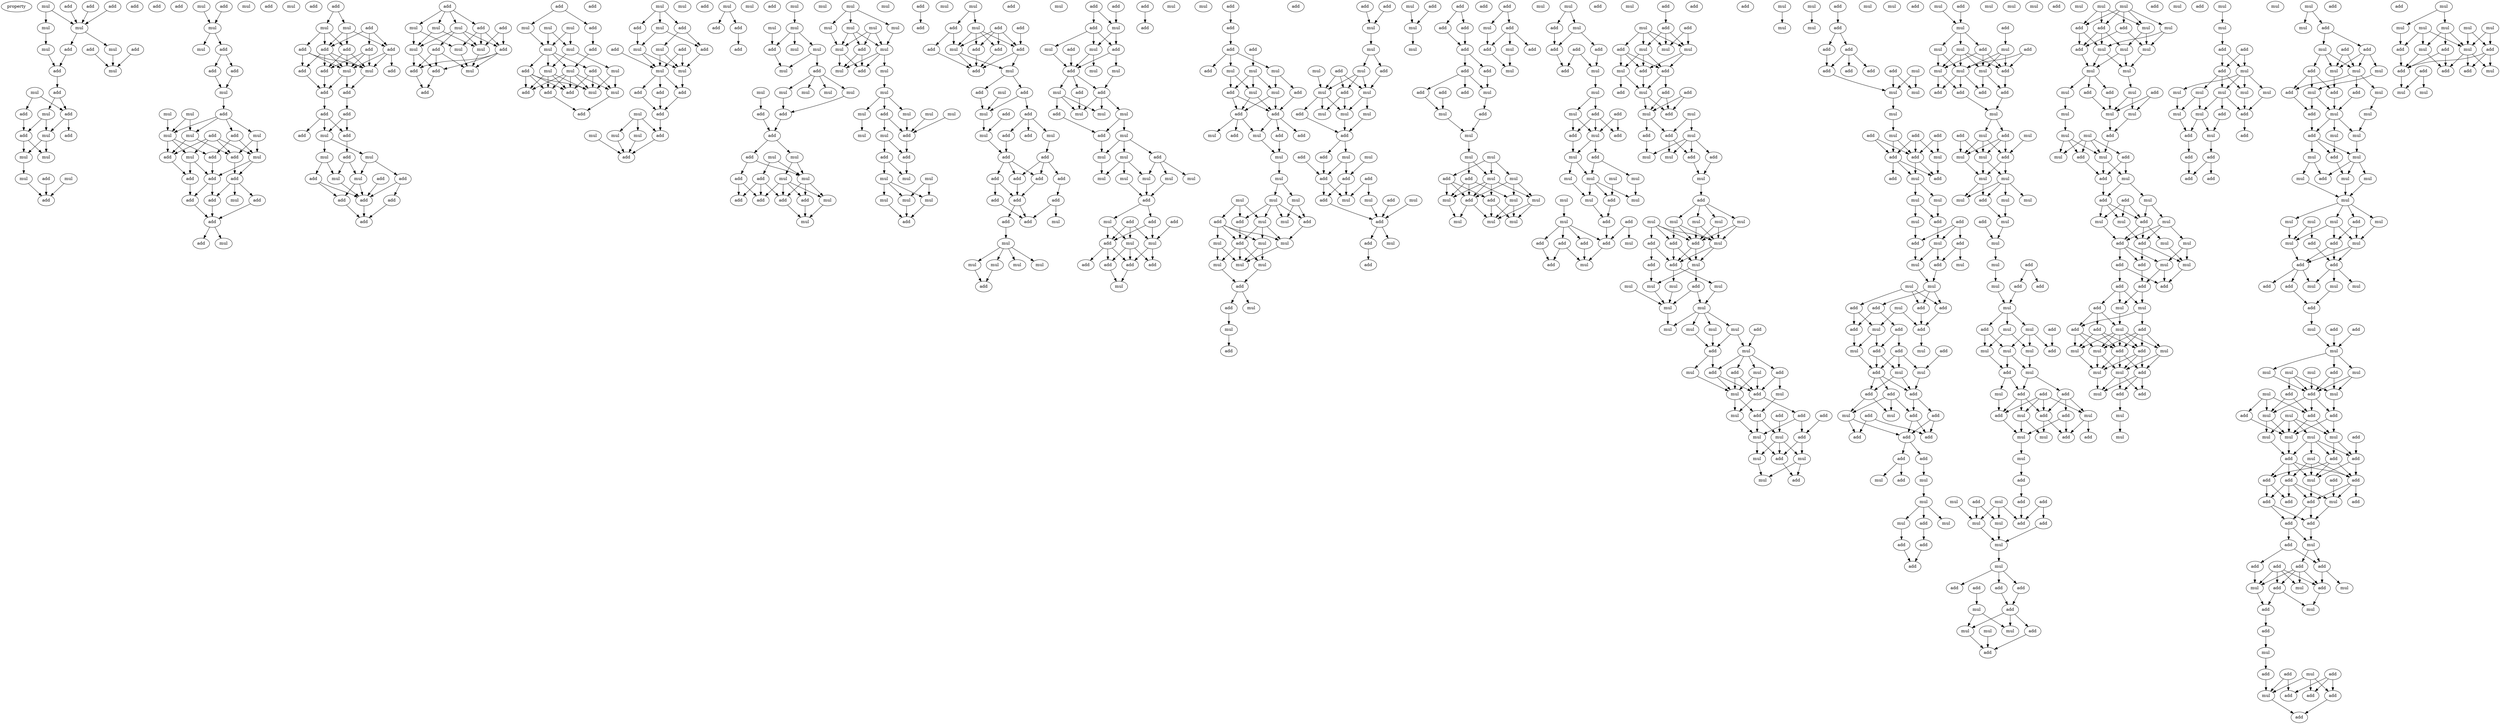 digraph {
    node [fontcolor=black]
    property [mul=2,lf=1.7]
    0 [ label = add ];
    1 [ label = add ];
    2 [ label = mul ];
    3 [ label = add ];
    4 [ label = add ];
    5 [ label = mul ];
    6 [ label = mul ];
    7 [ label = add ];
    8 [ label = add ];
    9 [ label = mul ];
    10 [ label = add ];
    11 [ label = mul ];
    12 [ label = mul ];
    13 [ label = add ];
    14 [ label = mul ];
    15 [ label = add ];
    16 [ label = add ];
    17 [ label = mul ];
    18 [ label = add ];
    19 [ label = add ];
    20 [ label = add ];
    21 [ label = add ];
    22 [ label = mul ];
    23 [ label = mul ];
    24 [ label = mul ];
    25 [ label = mul ];
    26 [ label = add ];
    27 [ label = mul ];
    28 [ label = add ];
    29 [ label = add ];
    30 [ label = mul ];
    31 [ label = add ];
    32 [ label = mul ];
    33 [ label = mul ];
    34 [ label = mul ];
    35 [ label = add ];
    36 [ label = add ];
    37 [ label = add ];
    38 [ label = add ];
    39 [ label = mul ];
    40 [ label = mul ];
    41 [ label = add ];
    42 [ label = mul ];
    43 [ label = mul ];
    44 [ label = mul ];
    45 [ label = mul ];
    46 [ label = add ];
    47 [ label = add ];
    48 [ label = mul ];
    49 [ label = mul ];
    50 [ label = add ];
    51 [ label = add ];
    52 [ label = mul ];
    53 [ label = add ];
    54 [ label = add ];
    55 [ label = add ];
    56 [ label = add ];
    57 [ label = mul ];
    58 [ label = add ];
    59 [ label = add ];
    60 [ label = add ];
    61 [ label = add ];
    62 [ label = add ];
    63 [ label = mul ];
    64 [ label = add ];
    65 [ label = add ];
    66 [ label = mul ];
    67 [ label = mul ];
    68 [ label = add ];
    69 [ label = add ];
    70 [ label = add ];
    71 [ label = add ];
    72 [ label = add ];
    73 [ label = add ];
    74 [ label = mul ];
    75 [ label = add ];
    76 [ label = add ];
    77 [ label = add ];
    78 [ label = mul ];
    79 [ label = add ];
    80 [ label = add ];
    81 [ label = add ];
    82 [ label = add ];
    83 [ label = add ];
    84 [ label = mul ];
    85 [ label = add ];
    86 [ label = mul ];
    87 [ label = mul ];
    88 [ label = add ];
    89 [ label = mul ];
    90 [ label = mul ];
    91 [ label = add ];
    92 [ label = add ];
    93 [ label = add ];
    94 [ label = add ];
    95 [ label = add ];
    96 [ label = add ];
    97 [ label = add ];
    98 [ label = add ];
    99 [ label = mul ];
    100 [ label = mul ];
    101 [ label = add ];
    102 [ label = mul ];
    103 [ label = add ];
    104 [ label = add ];
    105 [ label = mul ];
    106 [ label = mul ];
    107 [ label = add ];
    108 [ label = mul ];
    109 [ label = mul ];
    110 [ label = add ];
    111 [ label = add ];
    112 [ label = add ];
    113 [ label = add ];
    114 [ label = mul ];
    115 [ label = mul ];
    116 [ label = mul ];
    117 [ label = add ];
    118 [ label = mul ];
    119 [ label = add ];
    120 [ label = mul ];
    121 [ label = mul ];
    122 [ label = add ];
    123 [ label = mul ];
    124 [ label = mul ];
    125 [ label = add ];
    126 [ label = add ];
    127 [ label = add ];
    128 [ label = add ];
    129 [ label = mul ];
    130 [ label = mul ];
    131 [ label = add ];
    132 [ label = add ];
    133 [ label = mul ];
    134 [ label = add ];
    135 [ label = add ];
    136 [ label = mul ];
    137 [ label = add ];
    138 [ label = mul ];
    139 [ label = add ];
    140 [ label = add ];
    141 [ label = mul ];
    142 [ label = mul ];
    143 [ label = mul ];
    144 [ label = mul ];
    145 [ label = add ];
    146 [ label = add ];
    147 [ label = add ];
    148 [ label = mul ];
    149 [ label = add ];
    150 [ label = mul ];
    151 [ label = mul ];
    152 [ label = add ];
    153 [ label = mul ];
    154 [ label = add ];
    155 [ label = add ];
    156 [ label = mul ];
    157 [ label = add ];
    158 [ label = mul ];
    159 [ label = add ];
    160 [ label = add ];
    161 [ label = add ];
    162 [ label = mul ];
    163 [ label = mul ];
    164 [ label = mul ];
    165 [ label = add ];
    166 [ label = mul ];
    167 [ label = mul ];
    168 [ label = mul ];
    169 [ label = add ];
    170 [ label = mul ];
    171 [ label = mul ];
    172 [ label = mul ];
    173 [ label = mul ];
    174 [ label = mul ];
    175 [ label = add ];
    176 [ label = mul ];
    177 [ label = add ];
    178 [ label = add ];
    179 [ label = add ];
    180 [ label = mul ];
    181 [ label = mul ];
    182 [ label = mul ];
    183 [ label = add ];
    184 [ label = add ];
    185 [ label = mul ];
    186 [ label = add ];
    187 [ label = add ];
    188 [ label = mul ];
    189 [ label = add ];
    190 [ label = add ];
    191 [ label = mul ];
    192 [ label = mul ];
    193 [ label = mul ];
    194 [ label = mul ];
    195 [ label = mul ];
    196 [ label = mul ];
    197 [ label = mul ];
    198 [ label = add ];
    199 [ label = mul ];
    200 [ label = mul ];
    201 [ label = mul ];
    202 [ label = add ];
    203 [ label = mul ];
    204 [ label = mul ];
    205 [ label = mul ];
    206 [ label = mul ];
    207 [ label = mul ];
    208 [ label = add ];
    209 [ label = add ];
    210 [ label = mul ];
    211 [ label = mul ];
    212 [ label = mul ];
    213 [ label = add ];
    214 [ label = add ];
    215 [ label = mul ];
    216 [ label = mul ];
    217 [ label = mul ];
    218 [ label = mul ];
    219 [ label = mul ];
    220 [ label = mul ];
    221 [ label = add ];
    222 [ label = add ];
    223 [ label = add ];
    224 [ label = mul ];
    225 [ label = mul ];
    226 [ label = add ];
    227 [ label = mul ];
    228 [ label = add ];
    229 [ label = add ];
    230 [ label = mul ];
    231 [ label = add ];
    232 [ label = add ];
    233 [ label = add ];
    234 [ label = add ];
    235 [ label = add ];
    236 [ label = mul ];
    237 [ label = mul ];
    238 [ label = add ];
    239 [ label = add ];
    240 [ label = mul ];
    241 [ label = add ];
    242 [ label = add ];
    243 [ label = add ];
    244 [ label = mul ];
    245 [ label = add ];
    246 [ label = mul ];
    247 [ label = add ];
    248 [ label = add ];
    249 [ label = add ];
    250 [ label = add ];
    251 [ label = add ];
    252 [ label = add ];
    253 [ label = add ];
    254 [ label = add ];
    255 [ label = add ];
    256 [ label = add ];
    257 [ label = add ];
    258 [ label = mul ];
    259 [ label = mul ];
    260 [ label = add ];
    261 [ label = mul ];
    262 [ label = mul ];
    263 [ label = mul ];
    264 [ label = mul ];
    265 [ label = add ];
    266 [ label = mul ];
    267 [ label = add ];
    268 [ label = add ];
    269 [ label = mul ];
    270 [ label = add ];
    271 [ label = add ];
    272 [ label = add ];
    273 [ label = mul ];
    274 [ label = mul ];
    275 [ label = add ];
    276 [ label = add ];
    277 [ label = add ];
    278 [ label = mul ];
    279 [ label = mul ];
    280 [ label = add ];
    281 [ label = mul ];
    282 [ label = add ];
    283 [ label = add ];
    284 [ label = mul ];
    285 [ label = mul ];
    286 [ label = mul ];
    287 [ label = mul ];
    288 [ label = mul ];
    289 [ label = add ];
    290 [ label = add ];
    291 [ label = mul ];
    292 [ label = mul ];
    293 [ label = mul ];
    294 [ label = mul ];
    295 [ label = mul ];
    296 [ label = mul ];
    297 [ label = mul ];
    298 [ label = add ];
    299 [ label = add ];
    300 [ label = mul ];
    301 [ label = add ];
    302 [ label = add ];
    303 [ label = add ];
    304 [ label = mul ];
    305 [ label = mul ];
    306 [ label = add ];
    307 [ label = add ];
    308 [ label = add ];
    309 [ label = mul ];
    310 [ label = add ];
    311 [ label = mul ];
    312 [ label = add ];
    313 [ label = add ];
    314 [ label = add ];
    315 [ label = add ];
    316 [ label = mul ];
    317 [ label = mul ];
    318 [ label = add ];
    319 [ label = mul ];
    320 [ label = mul ];
    321 [ label = add ];
    322 [ label = mul ];
    323 [ label = add ];
    324 [ label = add ];
    325 [ label = add ];
    326 [ label = add ];
    327 [ label = mul ];
    328 [ label = add ];
    329 [ label = mul ];
    330 [ label = add ];
    331 [ label = mul ];
    332 [ label = mul ];
    333 [ label = mul ];
    334 [ label = mul ];
    335 [ label = mul ];
    336 [ label = add ];
    337 [ label = mul ];
    338 [ label = add ];
    339 [ label = add ];
    340 [ label = mul ];
    341 [ label = mul ];
    342 [ label = mul ];
    343 [ label = add ];
    344 [ label = mul ];
    345 [ label = mul ];
    346 [ label = mul ];
    347 [ label = mul ];
    348 [ label = add ];
    349 [ label = add ];
    350 [ label = add ];
    351 [ label = mul ];
    352 [ label = mul ];
    353 [ label = add ];
    354 [ label = add ];
    355 [ label = mul ];
    356 [ label = add ];
    357 [ label = add ];
    358 [ label = mul ];
    359 [ label = mul ];
    360 [ label = mul ];
    361 [ label = mul ];
    362 [ label = add ];
    363 [ label = mul ];
    364 [ label = mul ];
    365 [ label = add ];
    366 [ label = mul ];
    367 [ label = mul ];
    368 [ label = add ];
    369 [ label = mul ];
    370 [ label = mul ];
    371 [ label = add ];
    372 [ label = mul ];
    373 [ label = add ];
    374 [ label = mul ];
    375 [ label = mul ];
    376 [ label = add ];
    377 [ label = add ];
    378 [ label = add ];
    379 [ label = add ];
    380 [ label = add ];
    381 [ label = add ];
    382 [ label = mul ];
    383 [ label = mul ];
    384 [ label = mul ];
    385 [ label = add ];
    386 [ label = add ];
    387 [ label = add ];
    388 [ label = mul ];
    389 [ label = add ];
    390 [ label = add ];
    391 [ label = add ];
    392 [ label = add ];
    393 [ label = add ];
    394 [ label = add ];
    395 [ label = add ];
    396 [ label = add ];
    397 [ label = add ];
    398 [ label = mul ];
    399 [ label = add ];
    400 [ label = mul ];
    401 [ label = add ];
    402 [ label = mul ];
    403 [ label = mul ];
    404 [ label = mul ];
    405 [ label = add ];
    406 [ label = add ];
    407 [ label = mul ];
    408 [ label = mul ];
    409 [ label = add ];
    410 [ label = mul ];
    411 [ label = mul ];
    412 [ label = mul ];
    413 [ label = add ];
    414 [ label = mul ];
    415 [ label = mul ];
    416 [ label = mul ];
    417 [ label = add ];
    418 [ label = add ];
    419 [ label = add ];
    420 [ label = mul ];
    421 [ label = add ];
    422 [ label = mul ];
    423 [ label = add ];
    424 [ label = mul ];
    425 [ label = mul ];
    426 [ label = mul ];
    427 [ label = add ];
    428 [ label = add ];
    429 [ label = mul ];
    430 [ label = add ];
    431 [ label = add ];
    432 [ label = add ];
    433 [ label = mul ];
    434 [ label = add ];
    435 [ label = mul ];
    436 [ label = mul ];
    437 [ label = mul ];
    438 [ label = add ];
    439 [ label = add ];
    440 [ label = mul ];
    441 [ label = add ];
    442 [ label = add ];
    443 [ label = mul ];
    444 [ label = add ];
    445 [ label = mul ];
    446 [ label = mul ];
    447 [ label = mul ];
    448 [ label = mul ];
    449 [ label = mul ];
    450 [ label = mul ];
    451 [ label = add ];
    452 [ label = mul ];
    453 [ label = mul ];
    454 [ label = add ];
    455 [ label = add ];
    456 [ label = mul ];
    457 [ label = add ];
    458 [ label = add ];
    459 [ label = add ];
    460 [ label = add ];
    461 [ label = add ];
    462 [ label = mul ];
    463 [ label = add ];
    464 [ label = add ];
    465 [ label = add ];
    466 [ label = mul ];
    467 [ label = mul ];
    468 [ label = mul ];
    469 [ label = add ];
    470 [ label = mul ];
    471 [ label = add ];
    472 [ label = mul ];
    473 [ label = add ];
    474 [ label = add ];
    475 [ label = add ];
    476 [ label = mul ];
    477 [ label = add ];
    478 [ label = mul ];
    479 [ label = add ];
    480 [ label = add ];
    481 [ label = mul ];
    482 [ label = add ];
    483 [ label = add ];
    484 [ label = mul ];
    485 [ label = mul ];
    486 [ label = add ];
    487 [ label = mul ];
    488 [ label = add ];
    489 [ label = add ];
    490 [ label = mul ];
    491 [ label = add ];
    492 [ label = mul ];
    493 [ label = mul ];
    494 [ label = mul ];
    495 [ label = mul ];
    496 [ label = mul ];
    497 [ label = add ];
    498 [ label = add ];
    499 [ label = mul ];
    500 [ label = add ];
    501 [ label = mul ];
    502 [ label = add ];
    503 [ label = add ];
    504 [ label = mul ];
    505 [ label = mul ];
    506 [ label = add ];
    507 [ label = mul ];
    508 [ label = mul ];
    509 [ label = mul ];
    510 [ label = mul ];
    511 [ label = mul ];
    512 [ label = mul ];
    513 [ label = mul ];
    514 [ label = mul ];
    515 [ label = add ];
    516 [ label = mul ];
    517 [ label = add ];
    518 [ label = add ];
    519 [ label = add ];
    520 [ label = mul ];
    521 [ label = add ];
    522 [ label = mul ];
    523 [ label = mul ];
    524 [ label = add ];
    525 [ label = mul ];
    526 [ label = add ];
    527 [ label = add ];
    528 [ label = add ];
    529 [ label = mul ];
    530 [ label = add ];
    531 [ label = add ];
    532 [ label = mul ];
    533 [ label = mul ];
    534 [ label = add ];
    535 [ label = mul ];
    536 [ label = mul ];
    537 [ label = mul ];
    538 [ label = mul ];
    539 [ label = add ];
    540 [ label = mul ];
    541 [ label = mul ];
    542 [ label = mul ];
    543 [ label = add ];
    544 [ label = add ];
    545 [ label = add ];
    546 [ label = add ];
    547 [ label = add ];
    548 [ label = add ];
    549 [ label = add ];
    550 [ label = add ];
    551 [ label = mul ];
    552 [ label = mul ];
    553 [ label = mul ];
    554 [ label = mul ];
    555 [ label = add ];
    556 [ label = add ];
    557 [ label = mul ];
    558 [ label = add ];
    559 [ label = add ];
    560 [ label = add ];
    561 [ label = mul ];
    562 [ label = mul ];
    563 [ label = add ];
    564 [ label = add ];
    565 [ label = mul ];
    566 [ label = mul ];
    567 [ label = mul ];
    568 [ label = add ];
    569 [ label = add ];
    570 [ label = add ];
    571 [ label = mul ];
    572 [ label = add ];
    573 [ label = mul ];
    574 [ label = mul ];
    575 [ label = add ];
    576 [ label = mul ];
    577 [ label = mul ];
    578 [ label = add ];
    579 [ label = add ];
    580 [ label = add ];
    581 [ label = mul ];
    582 [ label = add ];
    583 [ label = add ];
    584 [ label = mul ];
    585 [ label = add ];
    586 [ label = add ];
    587 [ label = add ];
    588 [ label = add ];
    589 [ label = add ];
    590 [ label = mul ];
    591 [ label = mul ];
    592 [ label = mul ];
    593 [ label = mul ];
    594 [ label = add ];
    595 [ label = add ];
    596 [ label = add ];
    597 [ label = add ];
    598 [ label = add ];
    599 [ label = add ];
    600 [ label = mul ];
    601 [ label = mul ];
    602 [ label = add ];
    603 [ label = add ];
    604 [ label = add ];
    605 [ label = add ];
    606 [ label = add ];
    607 [ label = add ];
    608 [ label = mul ];
    609 [ label = mul ];
    610 [ label = add ];
    611 [ label = mul ];
    612 [ label = mul ];
    613 [ label = mul ];
    614 [ label = mul ];
    615 [ label = add ];
    616 [ label = mul ];
    617 [ label = add ];
    618 [ label = add ];
    619 [ label = add ];
    620 [ label = add ];
    621 [ label = mul ];
    622 [ label = add ];
    623 [ label = add ];
    624 [ label = mul ];
    625 [ label = mul ];
    626 [ label = add ];
    627 [ label = mul ];
    628 [ label = mul ];
    629 [ label = add ];
    630 [ label = add ];
    631 [ label = mul ];
    632 [ label = mul ];
    633 [ label = mul ];
    634 [ label = add ];
    635 [ label = add ];
    636 [ label = add ];
    637 [ label = add ];
    638 [ label = mul ];
    639 [ label = mul ];
    640 [ label = add ];
    641 [ label = add ];
    642 [ label = mul ];
    643 [ label = mul ];
    644 [ label = add ];
    645 [ label = mul ];
    646 [ label = mul ];
    647 [ label = mul ];
    648 [ label = mul ];
    649 [ label = add ];
    650 [ label = mul ];
    651 [ label = mul ];
    652 [ label = add ];
    653 [ label = mul ];
    654 [ label = mul ];
    655 [ label = mul ];
    656 [ label = add ];
    657 [ label = mul ];
    658 [ label = mul ];
    659 [ label = mul ];
    660 [ label = add ];
    661 [ label = add ];
    662 [ label = mul ];
    663 [ label = add ];
    664 [ label = add ];
    665 [ label = mul ];
    666 [ label = mul ];
    667 [ label = add ];
    668 [ label = mul ];
    669 [ label = mul ];
    670 [ label = mul ];
    671 [ label = add ];
    672 [ label = mul ];
    673 [ label = mul ];
    674 [ label = add ];
    675 [ label = add ];
    676 [ label = add ];
    677 [ label = add ];
    678 [ label = add ];
    679 [ label = mul ];
    680 [ label = mul ];
    681 [ label = add ];
    682 [ label = add ];
    683 [ label = mul ];
    684 [ label = add ];
    685 [ label = mul ];
    686 [ label = mul ];
    687 [ label = add ];
    688 [ label = add ];
    689 [ label = mul ];
    690 [ label = mul ];
    691 [ label = add ];
    692 [ label = add ];
    693 [ label = mul ];
    694 [ label = add ];
    695 [ label = mul ];
    696 [ label = mul ];
    697 [ label = add ];
    698 [ label = mul ];
    699 [ label = mul ];
    700 [ label = add ];
    701 [ label = add ];
    702 [ label = add ];
    703 [ label = add ];
    704 [ label = add ];
    705 [ label = add ];
    706 [ label = mul ];
    707 [ label = mul ];
    708 [ label = mul ];
    709 [ label = add ];
    710 [ label = mul ];
    711 [ label = mul ];
    712 [ label = add ];
    713 [ label = mul ];
    714 [ label = mul ];
    715 [ label = mul ];
    716 [ label = add ];
    717 [ label = add ];
    718 [ label = mul ];
    719 [ label = add ];
    720 [ label = mul ];
    721 [ label = mul ];
    722 [ label = mul ];
    723 [ label = add ];
    724 [ label = mul ];
    725 [ label = mul ];
    726 [ label = mul ];
    727 [ label = mul ];
    728 [ label = add ];
    729 [ label = add ];
    730 [ label = add ];
    731 [ label = mul ];
    732 [ label = mul ];
    733 [ label = mul ];
    734 [ label = add ];
    735 [ label = mul ];
    736 [ label = mul ];
    737 [ label = add ];
    738 [ label = mul ];
    739 [ label = add ];
    740 [ label = mul ];
    741 [ label = mul ];
    742 [ label = add ];
    743 [ label = add ];
    744 [ label = add ];
    745 [ label = mul ];
    746 [ label = mul ];
    747 [ label = mul ];
    748 [ label = add ];
    749 [ label = add ];
    750 [ label = mul ];
    751 [ label = mul ];
    752 [ label = mul ];
    753 [ label = add ];
    754 [ label = add ];
    755 [ label = mul ];
    756 [ label = add ];
    757 [ label = mul ];
    758 [ label = add ];
    759 [ label = add ];
    760 [ label = add ];
    761 [ label = add ];
    762 [ label = mul ];
    763 [ label = add ];
    764 [ label = mul ];
    765 [ label = add ];
    766 [ label = add ];
    767 [ label = add ];
    768 [ label = mul ];
    769 [ label = add ];
    770 [ label = mul ];
    771 [ label = mul ];
    772 [ label = mul ];
    773 [ label = add ];
    774 [ label = add ];
    775 [ label = mul ];
    776 [ label = mul ];
    777 [ label = mul ];
    778 [ label = add ];
    779 [ label = add ];
    780 [ label = mul ];
    781 [ label = mul ];
    782 [ label = add ];
    783 [ label = mul ];
    784 [ label = mul ];
    785 [ label = mul ];
    786 [ label = add ];
    787 [ label = add ];
    788 [ label = mul ];
    789 [ label = add ];
    790 [ label = mul ];
    791 [ label = mul ];
    792 [ label = mul ];
    793 [ label = mul ];
    794 [ label = mul ];
    795 [ label = add ];
    796 [ label = add ];
    797 [ label = mul ];
    798 [ label = mul ];
    799 [ label = mul ];
    800 [ label = add ];
    801 [ label = add ];
    802 [ label = add ];
    803 [ label = add ];
    804 [ label = mul ];
    805 [ label = add ];
    806 [ label = add ];
    807 [ label = mul ];
    808 [ label = mul ];
    809 [ label = add ];
    810 [ label = add ];
    811 [ label = mul ];
    812 [ label = add ];
    813 [ label = add ];
    814 [ label = mul ];
    815 [ label = add ];
    816 [ label = mul ];
    817 [ label = mul ];
    818 [ label = add ];
    819 [ label = mul ];
    820 [ label = add ];
    821 [ label = add ];
    822 [ label = mul ];
    823 [ label = mul ];
    824 [ label = mul ];
    825 [ label = add ];
    826 [ label = mul ];
    827 [ label = mul ];
    828 [ label = add ];
    829 [ label = mul ];
    830 [ label = add ];
    831 [ label = add ];
    832 [ label = mul ];
    833 [ label = mul ];
    834 [ label = add ];
    835 [ label = mul ];
    836 [ label = mul ];
    837 [ label = mul ];
    838 [ label = mul ];
    839 [ label = mul ];
    840 [ label = add ];
    841 [ label = mul ];
    842 [ label = mul ];
    843 [ label = add ];
    844 [ label = add ];
    845 [ label = mul ];
    846 [ label = mul ];
    847 [ label = add ];
    848 [ label = add ];
    849 [ label = mul ];
    850 [ label = mul ];
    851 [ label = add ];
    852 [ label = mul ];
    853 [ label = add ];
    854 [ label = add ];
    855 [ label = mul ];
    856 [ label = add ];
    857 [ label = add ];
    858 [ label = mul ];
    859 [ label = mul ];
    860 [ label = mul ];
    861 [ label = mul ];
    862 [ label = add ];
    863 [ label = mul ];
    864 [ label = add ];
    865 [ label = add ];
    866 [ label = mul ];
    867 [ label = mul ];
    868 [ label = mul ];
    869 [ label = add ];
    870 [ label = add ];
    871 [ label = add ];
    872 [ label = mul ];
    873 [ label = mul ];
    874 [ label = mul ];
    875 [ label = add ];
    876 [ label = mul ];
    877 [ label = mul ];
    878 [ label = add ];
    879 [ label = mul ];
    880 [ label = add ];
    881 [ label = add ];
    882 [ label = add ];
    883 [ label = add ];
    884 [ label = add ];
    885 [ label = add ];
    886 [ label = mul ];
    887 [ label = add ];
    888 [ label = add ];
    889 [ label = add ];
    890 [ label = add ];
    891 [ label = mul ];
    892 [ label = add ];
    893 [ label = add ];
    894 [ label = mul ];
    895 [ label = add ];
    896 [ label = add ];
    897 [ label = add ];
    898 [ label = add ];
    899 [ label = add ];
    900 [ label = add ];
    901 [ label = mul ];
    902 [ label = mul ];
    903 [ label = mul ];
    904 [ label = add ];
    905 [ label = add ];
    906 [ label = mul ];
    907 [ label = add ];
    908 [ label = mul ];
    909 [ label = add ];
    910 [ label = add ];
    911 [ label = mul ];
    912 [ label = add ];
    913 [ label = mul ];
    914 [ label = add ];
    915 [ label = add ];
    916 [ label = add ];
    917 [ label = add ];
    918 [ label = mul ];
    919 [ label = mul ];
    920 [ label = mul ];
    921 [ label = mul ];
    922 [ label = mul ];
    923 [ label = mul ];
    924 [ label = mul ];
    925 [ label = add ];
    926 [ label = add ];
    927 [ label = add ];
    928 [ label = mul ];
    929 [ label = add ];
    930 [ label = add ];
    931 [ label = mul ];
    932 [ label = add ];
    933 [ label = add ];
    934 [ label = mul ];
    935 [ label = mul ];
    0 -> 5 [ name = 0 ];
    1 -> 5 [ name = 1 ];
    2 -> 5 [ name = 2 ];
    2 -> 6 [ name = 3 ];
    4 -> 5 [ name = 4 ];
    5 -> 10 [ name = 5 ];
    5 -> 11 [ name = 6 ];
    6 -> 9 [ name = 7 ];
    7 -> 12 [ name = 8 ];
    8 -> 12 [ name = 9 ];
    9 -> 13 [ name = 10 ];
    10 -> 13 [ name = 11 ];
    11 -> 12 [ name = 12 ];
    13 -> 15 [ name = 13 ];
    14 -> 18 [ name = 14 ];
    14 -> 19 [ name = 15 ];
    15 -> 17 [ name = 16 ];
    15 -> 18 [ name = 17 ];
    17 -> 21 [ name = 18 ];
    17 -> 22 [ name = 19 ];
    18 -> 20 [ name = 20 ];
    18 -> 22 [ name = 21 ];
    19 -> 21 [ name = 22 ];
    21 -> 23 [ name = 23 ];
    21 -> 24 [ name = 24 ];
    22 -> 23 [ name = 25 ];
    22 -> 24 [ name = 26 ];
    24 -> 25 [ name = 27 ];
    25 -> 28 [ name = 28 ];
    26 -> 28 [ name = 29 ];
    27 -> 28 [ name = 30 ];
    30 -> 32 [ name = 31 ];
    31 -> 32 [ name = 32 ];
    32 -> 33 [ name = 33 ];
    32 -> 35 [ name = 34 ];
    35 -> 37 [ name = 35 ];
    35 -> 38 [ name = 36 ];
    37 -> 40 [ name = 37 ];
    38 -> 40 [ name = 38 ];
    40 -> 41 [ name = 39 ];
    41 -> 44 [ name = 40 ];
    41 -> 45 [ name = 41 ];
    41 -> 46 [ name = 42 ];
    41 -> 48 [ name = 43 ];
    42 -> 48 [ name = 44 ];
    43 -> 44 [ name = 45 ];
    43 -> 48 [ name = 46 ];
    44 -> 51 [ name = 47 ];
    44 -> 53 [ name = 48 ];
    45 -> 49 [ name = 49 ];
    45 -> 53 [ name = 50 ];
    46 -> 49 [ name = 51 ];
    46 -> 50 [ name = 52 ];
    47 -> 49 [ name = 53 ];
    47 -> 51 [ name = 54 ];
    47 -> 52 [ name = 55 ];
    47 -> 53 [ name = 56 ];
    48 -> 50 [ name = 57 ];
    48 -> 51 [ name = 58 ];
    48 -> 52 [ name = 59 ];
    49 -> 54 [ name = 60 ];
    49 -> 55 [ name = 61 ];
    50 -> 55 [ name = 62 ];
    51 -> 56 [ name = 63 ];
    52 -> 55 [ name = 64 ];
    52 -> 56 [ name = 65 ];
    53 -> 54 [ name = 66 ];
    54 -> 57 [ name = 67 ];
    54 -> 58 [ name = 68 ];
    54 -> 60 [ name = 69 ];
    55 -> 58 [ name = 70 ];
    55 -> 59 [ name = 71 ];
    56 -> 59 [ name = 72 ];
    58 -> 61 [ name = 73 ];
    59 -> 61 [ name = 74 ];
    60 -> 61 [ name = 75 ];
    61 -> 62 [ name = 76 ];
    61 -> 63 [ name = 77 ];
    65 -> 66 [ name = 78 ];
    65 -> 67 [ name = 79 ];
    66 -> 70 [ name = 80 ];
    66 -> 71 [ name = 81 ];
    66 -> 73 [ name = 82 ];
    67 -> 69 [ name = 83 ];
    67 -> 71 [ name = 84 ];
    67 -> 73 [ name = 85 ];
    68 -> 70 [ name = 86 ];
    68 -> 71 [ name = 87 ];
    68 -> 72 [ name = 88 ];
    69 -> 74 [ name = 89 ];
    69 -> 76 [ name = 90 ];
    69 -> 78 [ name = 91 ];
    70 -> 74 [ name = 92 ];
    70 -> 77 [ name = 93 ];
    70 -> 78 [ name = 94 ];
    71 -> 74 [ name = 95 ];
    71 -> 75 [ name = 96 ];
    71 -> 76 [ name = 97 ];
    71 -> 78 [ name = 98 ];
    72 -> 74 [ name = 99 ];
    72 -> 75 [ name = 100 ];
    72 -> 78 [ name = 101 ];
    73 -> 74 [ name = 102 ];
    73 -> 75 [ name = 103 ];
    73 -> 78 [ name = 104 ];
    74 -> 79 [ name = 105 ];
    74 -> 80 [ name = 106 ];
    75 -> 79 [ name = 107 ];
    76 -> 79 [ name = 108 ];
    78 -> 80 [ name = 109 ];
    79 -> 82 [ name = 110 ];
    80 -> 81 [ name = 111 ];
    81 -> 83 [ name = 112 ];
    81 -> 84 [ name = 113 ];
    82 -> 83 [ name = 114 ];
    82 -> 84 [ name = 115 ];
    82 -> 85 [ name = 116 ];
    83 -> 88 [ name = 117 ];
    84 -> 86 [ name = 118 ];
    84 -> 87 [ name = 119 ];
    86 -> 89 [ name = 120 ];
    86 -> 92 [ name = 121 ];
    87 -> 90 [ name = 122 ];
    87 -> 93 [ name = 123 ];
    88 -> 89 [ name = 124 ];
    88 -> 90 [ name = 125 ];
    89 -> 94 [ name = 126 ];
    89 -> 95 [ name = 127 ];
    90 -> 94 [ name = 128 ];
    91 -> 94 [ name = 129 ];
    92 -> 94 [ name = 130 ];
    92 -> 96 [ name = 131 ];
    93 -> 94 [ name = 132 ];
    93 -> 95 [ name = 133 ];
    94 -> 97 [ name = 134 ];
    95 -> 97 [ name = 135 ];
    96 -> 97 [ name = 136 ];
    98 -> 99 [ name = 137 ];
    98 -> 100 [ name = 138 ];
    98 -> 101 [ name = 139 ];
    98 -> 102 [ name = 140 ];
    99 -> 104 [ name = 141 ];
    99 -> 105 [ name = 142 ];
    99 -> 106 [ name = 143 ];
    99 -> 107 [ name = 144 ];
    100 -> 105 [ name = 145 ];
    100 -> 106 [ name = 146 ];
    101 -> 104 [ name = 147 ];
    101 -> 105 [ name = 148 ];
    101 -> 108 [ name = 149 ];
    102 -> 106 [ name = 150 ];
    102 -> 108 [ name = 151 ];
    103 -> 104 [ name = 152 ];
    103 -> 105 [ name = 153 ];
    104 -> 109 [ name = 154 ];
    104 -> 110 [ name = 155 ];
    104 -> 111 [ name = 156 ];
    105 -> 109 [ name = 157 ];
    106 -> 110 [ name = 158 ];
    106 -> 111 [ name = 159 ];
    107 -> 109 [ name = 160 ];
    107 -> 110 [ name = 161 ];
    107 -> 111 [ name = 162 ];
    108 -> 109 [ name = 163 ];
    110 -> 112 [ name = 164 ];
    111 -> 112 [ name = 165 ];
    113 -> 114 [ name = 166 ];
    113 -> 117 [ name = 167 ];
    114 -> 120 [ name = 168 ];
    115 -> 118 [ name = 169 ];
    115 -> 120 [ name = 170 ];
    116 -> 118 [ name = 171 ];
    116 -> 120 [ name = 172 ];
    117 -> 119 [ name = 173 ];
    118 -> 121 [ name = 174 ];
    118 -> 123 [ name = 175 ];
    119 -> 124 [ name = 176 ];
    120 -> 122 [ name = 177 ];
    120 -> 123 [ name = 178 ];
    120 -> 124 [ name = 179 ];
    120 -> 125 [ name = 180 ];
    121 -> 129 [ name = 181 ];
    121 -> 130 [ name = 182 ];
    122 -> 126 [ name = 183 ];
    122 -> 127 [ name = 184 ];
    122 -> 128 [ name = 185 ];
    122 -> 129 [ name = 186 ];
    123 -> 126 [ name = 187 ];
    123 -> 127 [ name = 188 ];
    123 -> 128 [ name = 189 ];
    123 -> 129 [ name = 190 ];
    124 -> 126 [ name = 191 ];
    124 -> 127 [ name = 192 ];
    124 -> 128 [ name = 193 ];
    124 -> 129 [ name = 194 ];
    124 -> 130 [ name = 195 ];
    125 -> 126 [ name = 196 ];
    125 -> 129 [ name = 197 ];
    125 -> 130 [ name = 198 ];
    128 -> 131 [ name = 199 ];
    130 -> 131 [ name = 200 ];
    133 -> 134 [ name = 201 ];
    133 -> 135 [ name = 202 ];
    133 -> 136 [ name = 203 ];
    134 -> 140 [ name = 204 ];
    134 -> 141 [ name = 205 ];
    135 -> 138 [ name = 206 ];
    136 -> 138 [ name = 207 ];
    136 -> 140 [ name = 208 ];
    137 -> 143 [ name = 209 ];
    138 -> 142 [ name = 210 ];
    138 -> 143 [ name = 211 ];
    139 -> 142 [ name = 212 ];
    139 -> 143 [ name = 213 ];
    140 -> 142 [ name = 214 ];
    141 -> 142 [ name = 215 ];
    141 -> 143 [ name = 216 ];
    142 -> 146 [ name = 217 ];
    143 -> 145 [ name = 218 ];
    143 -> 146 [ name = 219 ];
    143 -> 147 [ name = 220 ];
    145 -> 149 [ name = 221 ];
    146 -> 149 [ name = 222 ];
    147 -> 149 [ name = 223 ];
    148 -> 151 [ name = 224 ];
    148 -> 153 [ name = 225 ];
    148 -> 154 [ name = 226 ];
    149 -> 154 [ name = 227 ];
    150 -> 155 [ name = 228 ];
    151 -> 155 [ name = 229 ];
    153 -> 155 [ name = 230 ];
    154 -> 155 [ name = 231 ];
    156 -> 157 [ name = 232 ];
    156 -> 159 [ name = 233 ];
    159 -> 161 [ name = 234 ];
    162 -> 163 [ name = 235 ];
    163 -> 165 [ name = 236 ];
    163 -> 166 [ name = 237 ];
    163 -> 167 [ name = 238 ];
    164 -> 165 [ name = 239 ];
    165 -> 168 [ name = 240 ];
    167 -> 168 [ name = 241 ];
    167 -> 169 [ name = 242 ];
    169 -> 170 [ name = 243 ];
    169 -> 171 [ name = 244 ];
    169 -> 173 [ name = 245 ];
    169 -> 174 [ name = 246 ];
    172 -> 175 [ name = 247 ];
    173 -> 177 [ name = 248 ];
    174 -> 177 [ name = 249 ];
    175 -> 178 [ name = 250 ];
    177 -> 178 [ name = 251 ];
    178 -> 179 [ name = 252 ];
    178 -> 181 [ name = 253 ];
    179 -> 184 [ name = 254 ];
    179 -> 185 [ name = 255 ];
    180 -> 183 [ name = 256 ];
    180 -> 185 [ name = 257 ];
    181 -> 182 [ name = 258 ];
    181 -> 185 [ name = 259 ];
    182 -> 186 [ name = 260 ];
    182 -> 187 [ name = 261 ];
    182 -> 188 [ name = 262 ];
    182 -> 190 [ name = 263 ];
    183 -> 186 [ name = 264 ];
    183 -> 187 [ name = 265 ];
    183 -> 189 [ name = 266 ];
    184 -> 186 [ name = 267 ];
    184 -> 189 [ name = 268 ];
    185 -> 187 [ name = 269 ];
    185 -> 188 [ name = 270 ];
    185 -> 190 [ name = 271 ];
    187 -> 191 [ name = 272 ];
    188 -> 191 [ name = 273 ];
    190 -> 191 [ name = 274 ];
    192 -> 193 [ name = 275 ];
    192 -> 194 [ name = 276 ];
    192 -> 196 [ name = 277 ];
    193 -> 199 [ name = 278 ];
    194 -> 197 [ name = 279 ];
    194 -> 198 [ name = 280 ];
    194 -> 199 [ name = 281 ];
    195 -> 197 [ name = 282 ];
    195 -> 198 [ name = 283 ];
    195 -> 199 [ name = 284 ];
    196 -> 197 [ name = 285 ];
    197 -> 200 [ name = 286 ];
    197 -> 202 [ name = 287 ];
    198 -> 200 [ name = 288 ];
    198 -> 202 [ name = 289 ];
    199 -> 200 [ name = 290 ];
    199 -> 201 [ name = 291 ];
    199 -> 202 [ name = 292 ];
    201 -> 203 [ name = 293 ];
    203 -> 204 [ name = 294 ];
    203 -> 206 [ name = 295 ];
    203 -> 208 [ name = 296 ];
    204 -> 210 [ name = 297 ];
    205 -> 209 [ name = 298 ];
    206 -> 209 [ name = 299 ];
    207 -> 209 [ name = 300 ];
    208 -> 209 [ name = 301 ];
    208 -> 212 [ name = 302 ];
    209 -> 214 [ name = 303 ];
    212 -> 213 [ name = 304 ];
    212 -> 214 [ name = 305 ];
    213 -> 215 [ name = 306 ];
    213 -> 216 [ name = 307 ];
    214 -> 216 [ name = 308 ];
    215 -> 218 [ name = 309 ];
    215 -> 219 [ name = 310 ];
    215 -> 220 [ name = 311 ];
    217 -> 218 [ name = 312 ];
    217 -> 219 [ name = 313 ];
    218 -> 222 [ name = 314 ];
    219 -> 222 [ name = 315 ];
    220 -> 222 [ name = 316 ];
    221 -> 223 [ name = 317 ];
    225 -> 226 [ name = 318 ];
    225 -> 227 [ name = 319 ];
    226 -> 230 [ name = 320 ];
    226 -> 233 [ name = 321 ];
    227 -> 230 [ name = 322 ];
    227 -> 231 [ name = 323 ];
    227 -> 232 [ name = 324 ];
    227 -> 234 [ name = 325 ];
    228 -> 234 [ name = 326 ];
    229 -> 230 [ name = 327 ];
    229 -> 231 [ name = 328 ];
    229 -> 232 [ name = 329 ];
    229 -> 234 [ name = 330 ];
    230 -> 235 [ name = 331 ];
    230 -> 236 [ name = 332 ];
    231 -> 235 [ name = 333 ];
    232 -> 235 [ name = 334 ];
    233 -> 235 [ name = 335 ];
    234 -> 235 [ name = 336 ];
    234 -> 236 [ name = 337 ];
    236 -> 238 [ name = 338 ];
    236 -> 239 [ name = 339 ];
    237 -> 240 [ name = 340 ];
    238 -> 240 [ name = 341 ];
    238 -> 241 [ name = 342 ];
    239 -> 240 [ name = 343 ];
    240 -> 244 [ name = 344 ];
    241 -> 243 [ name = 345 ];
    241 -> 245 [ name = 346 ];
    241 -> 246 [ name = 347 ];
    242 -> 244 [ name = 348 ];
    244 -> 247 [ name = 349 ];
    245 -> 247 [ name = 350 ];
    246 -> 248 [ name = 351 ];
    247 -> 249 [ name = 352 ];
    247 -> 251 [ name = 353 ];
    247 -> 252 [ name = 354 ];
    248 -> 250 [ name = 355 ];
    248 -> 251 [ name = 356 ];
    248 -> 252 [ name = 357 ];
    249 -> 253 [ name = 358 ];
    249 -> 255 [ name = 359 ];
    250 -> 254 [ name = 360 ];
    251 -> 255 [ name = 361 ];
    252 -> 255 [ name = 362 ];
    253 -> 257 [ name = 363 ];
    254 -> 257 [ name = 364 ];
    254 -> 258 [ name = 365 ];
    255 -> 256 [ name = 366 ];
    255 -> 257 [ name = 367 ];
    256 -> 259 [ name = 368 ];
    259 -> 261 [ name = 369 ];
    259 -> 262 [ name = 370 ];
    259 -> 263 [ name = 371 ];
    259 -> 264 [ name = 372 ];
    261 -> 265 [ name = 373 ];
    264 -> 265 [ name = 374 ];
    267 -> 269 [ name = 375 ];
    268 -> 269 [ name = 376 ];
    268 -> 270 [ name = 377 ];
    269 -> 272 [ name = 378 ];
    269 -> 273 [ name = 379 ];
    270 -> 272 [ name = 380 ];
    270 -> 273 [ name = 381 ];
    270 -> 274 [ name = 382 ];
    271 -> 277 [ name = 383 ];
    272 -> 276 [ name = 384 ];
    272 -> 278 [ name = 385 ];
    273 -> 276 [ name = 386 ];
    273 -> 279 [ name = 387 ];
    274 -> 276 [ name = 388 ];
    275 -> 276 [ name = 389 ];
    276 -> 280 [ name = 390 ];
    276 -> 281 [ name = 391 ];
    276 -> 282 [ name = 392 ];
    278 -> 280 [ name = 393 ];
    280 -> 284 [ name = 394 ];
    280 -> 285 [ name = 395 ];
    280 -> 286 [ name = 396 ];
    281 -> 283 [ name = 397 ];
    281 -> 285 [ name = 398 ];
    281 -> 286 [ name = 399 ];
    282 -> 285 [ name = 400 ];
    283 -> 289 [ name = 401 ];
    284 -> 287 [ name = 402 ];
    284 -> 289 [ name = 403 ];
    287 -> 290 [ name = 404 ];
    287 -> 291 [ name = 405 ];
    287 -> 292 [ name = 406 ];
    289 -> 292 [ name = 407 ];
    290 -> 293 [ name = 408 ];
    290 -> 294 [ name = 409 ];
    290 -> 297 [ name = 410 ];
    291 -> 294 [ name = 411 ];
    291 -> 295 [ name = 412 ];
    291 -> 296 [ name = 413 ];
    292 -> 295 [ name = 414 ];
    293 -> 298 [ name = 415 ];
    294 -> 298 [ name = 416 ];
    296 -> 298 [ name = 417 ];
    298 -> 299 [ name = 418 ];
    298 -> 300 [ name = 419 ];
    299 -> 303 [ name = 420 ];
    299 -> 305 [ name = 421 ];
    300 -> 303 [ name = 422 ];
    300 -> 304 [ name = 423 ];
    301 -> 303 [ name = 424 ];
    301 -> 304 [ name = 425 ];
    301 -> 305 [ name = 426 ];
    302 -> 305 [ name = 427 ];
    303 -> 307 [ name = 428 ];
    303 -> 308 [ name = 429 ];
    303 -> 310 [ name = 430 ];
    304 -> 306 [ name = 431 ];
    304 -> 307 [ name = 432 ];
    304 -> 310 [ name = 433 ];
    305 -> 306 [ name = 434 ];
    305 -> 310 [ name = 435 ];
    307 -> 311 [ name = 436 ];
    310 -> 311 [ name = 437 ];
    312 -> 313 [ name = 438 ];
    313 -> 315 [ name = 439 ];
    314 -> 316 [ name = 440 ];
    315 -> 317 [ name = 441 ];
    315 -> 318 [ name = 442 ];
    315 -> 319 [ name = 443 ];
    316 -> 320 [ name = 444 ];
    316 -> 322 [ name = 445 ];
    316 -> 323 [ name = 446 ];
    317 -> 320 [ name = 447 ];
    317 -> 321 [ name = 448 ];
    319 -> 322 [ name = 449 ];
    319 -> 323 [ name = 450 ];
    320 -> 324 [ name = 451 ];
    320 -> 325 [ name = 452 ];
    321 -> 325 [ name = 453 ];
    322 -> 324 [ name = 454 ];
    322 -> 325 [ name = 455 ];
    323 -> 324 [ name = 456 ];
    323 -> 325 [ name = 457 ];
    324 -> 326 [ name = 458 ];
    324 -> 327 [ name = 459 ];
    324 -> 329 [ name = 460 ];
    325 -> 327 [ name = 461 ];
    325 -> 328 [ name = 462 ];
    325 -> 330 [ name = 463 ];
    327 -> 331 [ name = 464 ];
    330 -> 331 [ name = 465 ];
    331 -> 332 [ name = 466 ];
    332 -> 333 [ name = 467 ];
    332 -> 335 [ name = 468 ];
    333 -> 336 [ name = 469 ];
    333 -> 340 [ name = 470 ];
    334 -> 337 [ name = 471 ];
    334 -> 338 [ name = 472 ];
    334 -> 339 [ name = 473 ];
    335 -> 336 [ name = 474 ];
    335 -> 337 [ name = 475 ];
    335 -> 338 [ name = 476 ];
    335 -> 340 [ name = 477 ];
    336 -> 341 [ name = 478 ];
    337 -> 341 [ name = 479 ];
    337 -> 343 [ name = 480 ];
    337 -> 344 [ name = 481 ];
    338 -> 343 [ name = 482 ];
    339 -> 341 [ name = 483 ];
    339 -> 342 [ name = 484 ];
    339 -> 343 [ name = 485 ];
    339 -> 344 [ name = 486 ];
    341 -> 346 [ name = 487 ];
    342 -> 345 [ name = 488 ];
    342 -> 346 [ name = 489 ];
    343 -> 345 [ name = 490 ];
    343 -> 346 [ name = 491 ];
    343 -> 347 [ name = 492 ];
    344 -> 346 [ name = 493 ];
    344 -> 347 [ name = 494 ];
    345 -> 348 [ name = 495 ];
    347 -> 348 [ name = 496 ];
    348 -> 350 [ name = 497 ];
    348 -> 351 [ name = 498 ];
    350 -> 352 [ name = 499 ];
    352 -> 356 [ name = 500 ];
    353 -> 358 [ name = 501 ];
    354 -> 358 [ name = 502 ];
    355 -> 359 [ name = 503 ];
    357 -> 359 [ name = 504 ];
    358 -> 361 [ name = 505 ];
    359 -> 360 [ name = 506 ];
    361 -> 362 [ name = 507 ];
    361 -> 364 [ name = 508 ];
    362 -> 366 [ name = 509 ];
    363 -> 367 [ name = 510 ];
    364 -> 366 [ name = 511 ];
    364 -> 367 [ name = 512 ];
    364 -> 368 [ name = 513 ];
    365 -> 366 [ name = 514 ];
    365 -> 367 [ name = 515 ];
    365 -> 368 [ name = 516 ];
    366 -> 369 [ name = 517 ];
    366 -> 372 [ name = 518 ];
    367 -> 370 [ name = 519 ];
    367 -> 371 [ name = 520 ];
    367 -> 372 [ name = 521 ];
    368 -> 370 [ name = 522 ];
    368 -> 372 [ name = 523 ];
    369 -> 373 [ name = 524 ];
    371 -> 373 [ name = 525 ];
    372 -> 373 [ name = 526 ];
    373 -> 374 [ name = 527 ];
    373 -> 377 [ name = 528 ];
    374 -> 378 [ name = 529 ];
    374 -> 379 [ name = 530 ];
    375 -> 379 [ name = 531 ];
    376 -> 378 [ name = 532 ];
    377 -> 378 [ name = 533 ];
    378 -> 382 [ name = 534 ];
    378 -> 385 [ name = 535 ];
    379 -> 382 [ name = 536 ];
    379 -> 385 [ name = 537 ];
    380 -> 382 [ name = 538 ];
    380 -> 383 [ name = 539 ];
    381 -> 386 [ name = 540 ];
    383 -> 386 [ name = 541 ];
    384 -> 386 [ name = 542 ];
    385 -> 386 [ name = 543 ];
    386 -> 387 [ name = 544 ];
    386 -> 388 [ name = 545 ];
    387 -> 390 [ name = 546 ];
    389 -> 391 [ name = 547 ];
    389 -> 392 [ name = 548 ];
    391 -> 393 [ name = 549 ];
    392 -> 393 [ name = 550 ];
    393 -> 394 [ name = 551 ];
    393 -> 395 [ name = 552 ];
    394 -> 396 [ name = 553 ];
    394 -> 397 [ name = 554 ];
    394 -> 398 [ name = 555 ];
    395 -> 398 [ name = 556 ];
    396 -> 400 [ name = 557 ];
    398 -> 401 [ name = 558 ];
    399 -> 400 [ name = 559 ];
    400 -> 402 [ name = 560 ];
    401 -> 402 [ name = 561 ];
    402 -> 404 [ name = 562 ];
    403 -> 405 [ name = 563 ];
    403 -> 407 [ name = 564 ];
    403 -> 408 [ name = 565 ];
    404 -> 406 [ name = 566 ];
    404 -> 407 [ name = 567 ];
    405 -> 409 [ name = 568 ];
    405 -> 411 [ name = 569 ];
    405 -> 413 [ name = 570 ];
    406 -> 409 [ name = 571 ];
    406 -> 411 [ name = 572 ];
    406 -> 412 [ name = 573 ];
    407 -> 409 [ name = 574 ];
    407 -> 410 [ name = 575 ];
    407 -> 411 [ name = 576 ];
    407 -> 413 [ name = 577 ];
    408 -> 409 [ name = 578 ];
    408 -> 410 [ name = 579 ];
    408 -> 412 [ name = 580 ];
    409 -> 414 [ name = 581 ];
    409 -> 415 [ name = 582 ];
    410 -> 414 [ name = 583 ];
    410 -> 416 [ name = 584 ];
    411 -> 415 [ name = 585 ];
    412 -> 414 [ name = 586 ];
    412 -> 416 [ name = 587 ];
    413 -> 414 [ name = 588 ];
    413 -> 416 [ name = 589 ];
    418 -> 419 [ name = 590 ];
    418 -> 420 [ name = 591 ];
    419 -> 421 [ name = 592 ];
    419 -> 422 [ name = 593 ];
    419 -> 423 [ name = 594 ];
    420 -> 421 [ name = 595 ];
    421 -> 424 [ name = 596 ];
    422 -> 424 [ name = 597 ];
    426 -> 428 [ name = 598 ];
    426 -> 429 [ name = 599 ];
    428 -> 430 [ name = 600 ];
    429 -> 430 [ name = 601 ];
    429 -> 432 [ name = 602 ];
    430 -> 434 [ name = 603 ];
    431 -> 434 [ name = 604 ];
    431 -> 435 [ name = 605 ];
    432 -> 435 [ name = 606 ];
    435 -> 436 [ name = 607 ];
    436 -> 437 [ name = 608 ];
    436 -> 439 [ name = 609 ];
    437 -> 440 [ name = 610 ];
    437 -> 441 [ name = 611 ];
    438 -> 440 [ name = 612 ];
    438 -> 442 [ name = 613 ];
    439 -> 440 [ name = 614 ];
    439 -> 441 [ name = 615 ];
    439 -> 442 [ name = 616 ];
    440 -> 443 [ name = 617 ];
    440 -> 444 [ name = 618 ];
    441 -> 443 [ name = 619 ];
    443 -> 445 [ name = 620 ];
    443 -> 447 [ name = 621 ];
    444 -> 446 [ name = 622 ];
    444 -> 447 [ name = 623 ];
    445 -> 449 [ name = 624 ];
    446 -> 450 [ name = 625 ];
    447 -> 449 [ name = 626 ];
    447 -> 450 [ name = 627 ];
    447 -> 451 [ name = 628 ];
    448 -> 451 [ name = 629 ];
    449 -> 455 [ name = 630 ];
    451 -> 455 [ name = 631 ];
    452 -> 453 [ name = 632 ];
    453 -> 457 [ name = 633 ];
    453 -> 458 [ name = 634 ];
    453 -> 459 [ name = 635 ];
    453 -> 460 [ name = 636 ];
    454 -> 456 [ name = 637 ];
    454 -> 457 [ name = 638 ];
    455 -> 457 [ name = 639 ];
    457 -> 462 [ name = 640 ];
    458 -> 461 [ name = 641 ];
    458 -> 462 [ name = 642 ];
    459 -> 461 [ name = 643 ];
    460 -> 462 [ name = 644 ];
    463 -> 464 [ name = 645 ];
    464 -> 467 [ name = 646 ];
    464 -> 468 [ name = 647 ];
    464 -> 470 [ name = 648 ];
    465 -> 468 [ name = 649 ];
    465 -> 470 [ name = 650 ];
    466 -> 467 [ name = 651 ];
    466 -> 468 [ name = 652 ];
    466 -> 469 [ name = 653 ];
    466 -> 470 [ name = 654 ];
    467 -> 471 [ name = 655 ];
    467 -> 472 [ name = 656 ];
    467 -> 473 [ name = 657 ];
    469 -> 471 [ name = 658 ];
    469 -> 472 [ name = 659 ];
    469 -> 473 [ name = 660 ];
    470 -> 471 [ name = 661 ];
    470 -> 473 [ name = 662 ];
    471 -> 474 [ name = 663 ];
    471 -> 476 [ name = 664 ];
    472 -> 476 [ name = 665 ];
    472 -> 477 [ name = 666 ];
    473 -> 476 [ name = 667 ];
    474 -> 479 [ name = 668 ];
    474 -> 481 [ name = 669 ];
    475 -> 479 [ name = 670 ];
    475 -> 481 [ name = 671 ];
    476 -> 479 [ name = 672 ];
    476 -> 481 [ name = 673 ];
    478 -> 482 [ name = 674 ];
    478 -> 484 [ name = 675 ];
    481 -> 482 [ name = 676 ];
    481 -> 483 [ name = 677 ];
    482 -> 485 [ name = 678 ];
    482 -> 486 [ name = 679 ];
    483 -> 487 [ name = 680 ];
    484 -> 485 [ name = 681 ];
    484 -> 486 [ name = 682 ];
    484 -> 487 [ name = 683 ];
    484 -> 488 [ name = 684 ];
    486 -> 490 [ name = 685 ];
    488 -> 490 [ name = 686 ];
    490 -> 491 [ name = 687 ];
    491 -> 492 [ name = 688 ];
    491 -> 494 [ name = 689 ];
    491 -> 495 [ name = 690 ];
    491 -> 496 [ name = 691 ];
    492 -> 499 [ name = 692 ];
    492 -> 500 [ name = 693 ];
    493 -> 497 [ name = 694 ];
    493 -> 498 [ name = 695 ];
    493 -> 499 [ name = 696 ];
    493 -> 500 [ name = 697 ];
    494 -> 499 [ name = 698 ];
    494 -> 500 [ name = 699 ];
    495 -> 498 [ name = 700 ];
    495 -> 499 [ name = 701 ];
    495 -> 500 [ name = 702 ];
    496 -> 499 [ name = 703 ];
    496 -> 500 [ name = 704 ];
    497 -> 502 [ name = 705 ];
    497 -> 503 [ name = 706 ];
    498 -> 501 [ name = 707 ];
    498 -> 502 [ name = 708 ];
    499 -> 501 [ name = 709 ];
    499 -> 502 [ name = 710 ];
    500 -> 501 [ name = 711 ];
    500 -> 502 [ name = 712 ];
    501 -> 506 [ name = 713 ];
    501 -> 508 [ name = 714 ];
    502 -> 504 [ name = 715 ];
    502 -> 505 [ name = 716 ];
    503 -> 508 [ name = 717 ];
    504 -> 509 [ name = 718 ];
    505 -> 510 [ name = 719 ];
    506 -> 509 [ name = 720 ];
    506 -> 510 [ name = 721 ];
    507 -> 509 [ name = 722 ];
    508 -> 509 [ name = 723 ];
    509 -> 512 [ name = 724 ];
    510 -> 511 [ name = 725 ];
    510 -> 512 [ name = 726 ];
    510 -> 513 [ name = 727 ];
    510 -> 514 [ name = 728 ];
    511 -> 516 [ name = 729 ];
    511 -> 517 [ name = 730 ];
    513 -> 517 [ name = 731 ];
    514 -> 517 [ name = 732 ];
    515 -> 516 [ name = 733 ];
    516 -> 518 [ name = 734 ];
    516 -> 519 [ name = 735 ];
    516 -> 521 [ name = 736 ];
    516 -> 522 [ name = 737 ];
    517 -> 519 [ name = 738 ];
    517 -> 520 [ name = 739 ];
    518 -> 523 [ name = 740 ];
    518 -> 524 [ name = 741 ];
    519 -> 524 [ name = 742 ];
    519 -> 525 [ name = 743 ];
    520 -> 525 [ name = 744 ];
    521 -> 524 [ name = 745 ];
    521 -> 525 [ name = 746 ];
    522 -> 524 [ name = 747 ];
    522 -> 525 [ name = 748 ];
    523 -> 530 [ name = 749 ];
    524 -> 528 [ name = 750 ];
    524 -> 529 [ name = 751 ];
    525 -> 529 [ name = 752 ];
    525 -> 530 [ name = 753 ];
    526 -> 532 [ name = 754 ];
    527 -> 531 [ name = 755 ];
    528 -> 531 [ name = 756 ];
    528 -> 533 [ name = 757 ];
    529 -> 533 [ name = 758 ];
    530 -> 532 [ name = 759 ];
    530 -> 533 [ name = 760 ];
    531 -> 534 [ name = 761 ];
    531 -> 535 [ name = 762 ];
    532 -> 534 [ name = 763 ];
    532 -> 535 [ name = 764 ];
    532 -> 536 [ name = 765 ];
    533 -> 534 [ name = 766 ];
    533 -> 536 [ name = 767 ];
    534 -> 539 [ name = 768 ];
    535 -> 538 [ name = 769 ];
    535 -> 539 [ name = 770 ];
    536 -> 538 [ name = 771 ];
    537 -> 541 [ name = 772 ];
    540 -> 542 [ name = 773 ];
    543 -> 544 [ name = 774 ];
    544 -> 545 [ name = 775 ];
    544 -> 546 [ name = 776 ];
    545 -> 550 [ name = 777 ];
    546 -> 547 [ name = 778 ];
    546 -> 549 [ name = 779 ];
    546 -> 550 [ name = 780 ];
    548 -> 552 [ name = 781 ];
    548 -> 553 [ name = 782 ];
    550 -> 552 [ name = 783 ];
    551 -> 552 [ name = 784 ];
    551 -> 553 [ name = 785 ];
    552 -> 554 [ name = 786 ];
    554 -> 557 [ name = 787 ];
    555 -> 560 [ name = 788 ];
    555 -> 561 [ name = 789 ];
    556 -> 559 [ name = 790 ];
    556 -> 560 [ name = 791 ];
    557 -> 559 [ name = 792 ];
    557 -> 560 [ name = 793 ];
    558 -> 559 [ name = 794 ];
    558 -> 560 [ name = 795 ];
    558 -> 561 [ name = 796 ];
    559 -> 562 [ name = 797 ];
    559 -> 563 [ name = 798 ];
    559 -> 564 [ name = 799 ];
    560 -> 562 [ name = 800 ];
    560 -> 564 [ name = 801 ];
    561 -> 564 [ name = 802 ];
    562 -> 565 [ name = 803 ];
    562 -> 566 [ name = 804 ];
    565 -> 568 [ name = 805 ];
    566 -> 567 [ name = 806 ];
    566 -> 568 [ name = 807 ];
    567 -> 572 [ name = 808 ];
    568 -> 571 [ name = 809 ];
    569 -> 570 [ name = 810 ];
    569 -> 571 [ name = 811 ];
    569 -> 572 [ name = 812 ];
    570 -> 573 [ name = 813 ];
    570 -> 575 [ name = 814 ];
    571 -> 574 [ name = 815 ];
    571 -> 575 [ name = 816 ];
    572 -> 574 [ name = 817 ];
    574 -> 576 [ name = 818 ];
    575 -> 576 [ name = 819 ];
    576 -> 578 [ name = 820 ];
    576 -> 580 [ name = 821 ];
    576 -> 582 [ name = 822 ];
    577 -> 579 [ name = 823 ];
    577 -> 580 [ name = 824 ];
    577 -> 582 [ name = 825 ];
    578 -> 585 [ name = 826 ];
    578 -> 586 [ name = 827 ];
    579 -> 584 [ name = 828 ];
    579 -> 586 [ name = 829 ];
    580 -> 583 [ name = 830 ];
    581 -> 583 [ name = 831 ];
    581 -> 584 [ name = 832 ];
    582 -> 583 [ name = 833 ];
    583 -> 591 [ name = 834 ];
    584 -> 589 [ name = 835 ];
    584 -> 590 [ name = 836 ];
    585 -> 588 [ name = 837 ];
    585 -> 589 [ name = 838 ];
    586 -> 590 [ name = 839 ];
    587 -> 593 [ name = 840 ];
    588 -> 592 [ name = 841 ];
    588 -> 593 [ name = 842 ];
    588 -> 594 [ name = 843 ];
    589 -> 592 [ name = 844 ];
    589 -> 594 [ name = 845 ];
    590 -> 594 [ name = 846 ];
    592 -> 595 [ name = 847 ];
    592 -> 596 [ name = 848 ];
    593 -> 595 [ name = 849 ];
    594 -> 595 [ name = 850 ];
    594 -> 596 [ name = 851 ];
    594 -> 597 [ name = 852 ];
    595 -> 598 [ name = 853 ];
    595 -> 602 [ name = 854 ];
    596 -> 600 [ name = 855 ];
    596 -> 601 [ name = 856 ];
    597 -> 598 [ name = 857 ];
    597 -> 600 [ name = 858 ];
    597 -> 601 [ name = 859 ];
    598 -> 604 [ name = 860 ];
    598 -> 605 [ name = 861 ];
    599 -> 603 [ name = 862 ];
    599 -> 604 [ name = 863 ];
    601 -> 603 [ name = 864 ];
    601 -> 605 [ name = 865 ];
    602 -> 604 [ name = 866 ];
    602 -> 605 [ name = 867 ];
    605 -> 606 [ name = 868 ];
    605 -> 607 [ name = 869 ];
    606 -> 610 [ name = 870 ];
    606 -> 611 [ name = 871 ];
    607 -> 608 [ name = 872 ];
    608 -> 612 [ name = 873 ];
    612 -> 614 [ name = 874 ];
    612 -> 615 [ name = 875 ];
    612 -> 616 [ name = 876 ];
    614 -> 618 [ name = 877 ];
    615 -> 617 [ name = 878 ];
    617 -> 619 [ name = 879 ];
    618 -> 619 [ name = 880 ];
    621 -> 624 [ name = 881 ];
    622 -> 624 [ name = 882 ];
    623 -> 628 [ name = 883 ];
    624 -> 625 [ name = 884 ];
    624 -> 627 [ name = 885 ];
    624 -> 629 [ name = 886 ];
    625 -> 631 [ name = 887 ];
    625 -> 633 [ name = 888 ];
    626 -> 630 [ name = 889 ];
    626 -> 631 [ name = 890 ];
    627 -> 630 [ name = 891 ];
    627 -> 631 [ name = 892 ];
    627 -> 632 [ name = 893 ];
    627 -> 633 [ name = 894 ];
    628 -> 630 [ name = 895 ];
    628 -> 631 [ name = 896 ];
    628 -> 632 [ name = 897 ];
    629 -> 630 [ name = 898 ];
    629 -> 632 [ name = 899 ];
    629 -> 633 [ name = 900 ];
    630 -> 634 [ name = 901 ];
    631 -> 635 [ name = 902 ];
    631 -> 636 [ name = 903 ];
    631 -> 637 [ name = 904 ];
    632 -> 634 [ name = 905 ];
    632 -> 637 [ name = 906 ];
    633 -> 635 [ name = 907 ];
    633 -> 636 [ name = 908 ];
    634 -> 638 [ name = 909 ];
    636 -> 638 [ name = 910 ];
    638 -> 639 [ name = 911 ];
    638 -> 641 [ name = 912 ];
    639 -> 643 [ name = 913 ];
    639 -> 644 [ name = 914 ];
    639 -> 645 [ name = 915 ];
    640 -> 643 [ name = 916 ];
    640 -> 645 [ name = 917 ];
    641 -> 643 [ name = 918 ];
    641 -> 644 [ name = 919 ];
    641 -> 645 [ name = 920 ];
    642 -> 644 [ name = 921 ];
    643 -> 646 [ name = 922 ];
    643 -> 647 [ name = 923 ];
    644 -> 646 [ name = 924 ];
    644 -> 647 [ name = 925 ];
    645 -> 646 [ name = 926 ];
    646 -> 648 [ name = 927 ];
    646 -> 649 [ name = 928 ];
    647 -> 648 [ name = 929 ];
    647 -> 649 [ name = 930 ];
    647 -> 650 [ name = 931 ];
    647 -> 651 [ name = 932 ];
    649 -> 653 [ name = 933 ];
    651 -> 653 [ name = 934 ];
    652 -> 654 [ name = 935 ];
    653 -> 654 [ name = 936 ];
    654 -> 655 [ name = 937 ];
    655 -> 658 [ name = 938 ];
    656 -> 660 [ name = 939 ];
    656 -> 661 [ name = 940 ];
    658 -> 662 [ name = 941 ];
    661 -> 662 [ name = 942 ];
    662 -> 663 [ name = 943 ];
    662 -> 665 [ name = 944 ];
    662 -> 666 [ name = 945 ];
    663 -> 668 [ name = 946 ];
    663 -> 669 [ name = 947 ];
    664 -> 667 [ name = 948 ];
    665 -> 669 [ name = 949 ];
    665 -> 670 [ name = 950 ];
    666 -> 667 [ name = 951 ];
    666 -> 668 [ name = 952 ];
    666 -> 670 [ name = 953 ];
    668 -> 671 [ name = 954 ];
    668 -> 672 [ name = 955 ];
    669 -> 671 [ name = 956 ];
    670 -> 672 [ name = 957 ];
    671 -> 673 [ name = 958 ];
    671 -> 676 [ name = 959 ];
    672 -> 675 [ name = 960 ];
    672 -> 676 [ name = 961 ];
    673 -> 681 [ name = 962 ];
    674 -> 678 [ name = 963 ];
    674 -> 679 [ name = 964 ];
    674 -> 680 [ name = 965 ];
    674 -> 681 [ name = 966 ];
    675 -> 677 [ name = 967 ];
    675 -> 678 [ name = 968 ];
    675 -> 679 [ name = 969 ];
    676 -> 678 [ name = 970 ];
    676 -> 680 [ name = 971 ];
    676 -> 681 [ name = 972 ];
    677 -> 684 [ name = 973 ];
    677 -> 685 [ name = 974 ];
    678 -> 683 [ name = 975 ];
    678 -> 684 [ name = 976 ];
    679 -> 682 [ name = 977 ];
    679 -> 684 [ name = 978 ];
    680 -> 683 [ name = 979 ];
    680 -> 685 [ name = 980 ];
    681 -> 685 [ name = 981 ];
    685 -> 686 [ name = 982 ];
    686 -> 687 [ name = 983 ];
    687 -> 692 [ name = 984 ];
    688 -> 693 [ name = 985 ];
    688 -> 695 [ name = 986 ];
    689 -> 693 [ name = 987 ];
    689 -> 694 [ name = 988 ];
    689 -> 695 [ name = 989 ];
    690 -> 695 [ name = 990 ];
    691 -> 694 [ name = 991 ];
    691 -> 697 [ name = 992 ];
    692 -> 694 [ name = 993 ];
    693 -> 698 [ name = 994 ];
    695 -> 698 [ name = 995 ];
    697 -> 698 [ name = 996 ];
    698 -> 699 [ name = 997 ];
    699 -> 700 [ name = 998 ];
    699 -> 701 [ name = 999 ];
    699 -> 703 [ name = 1000 ];
    700 -> 705 [ name = 1001 ];
    702 -> 706 [ name = 1002 ];
    703 -> 705 [ name = 1003 ];
    705 -> 707 [ name = 1004 ];
    705 -> 708 [ name = 1005 ];
    705 -> 709 [ name = 1006 ];
    706 -> 707 [ name = 1007 ];
    706 -> 708 [ name = 1008 ];
    707 -> 712 [ name = 1009 ];
    709 -> 712 [ name = 1010 ];
    710 -> 712 [ name = 1011 ];
    713 -> 715 [ name = 1012 ];
    713 -> 716 [ name = 1013 ];
    713 -> 717 [ name = 1014 ];
    713 -> 718 [ name = 1015 ];
    713 -> 719 [ name = 1016 ];
    714 -> 716 [ name = 1017 ];
    714 -> 717 [ name = 1018 ];
    714 -> 718 [ name = 1019 ];
    715 -> 720 [ name = 1020 ];
    715 -> 721 [ name = 1021 ];
    716 -> 721 [ name = 1022 ];
    716 -> 723 [ name = 1023 ];
    717 -> 721 [ name = 1024 ];
    717 -> 722 [ name = 1025 ];
    717 -> 723 [ name = 1026 ];
    718 -> 720 [ name = 1027 ];
    718 -> 722 [ name = 1028 ];
    719 -> 720 [ name = 1029 ];
    719 -> 723 [ name = 1030 ];
    720 -> 724 [ name = 1031 ];
    721 -> 724 [ name = 1032 ];
    721 -> 725 [ name = 1033 ];
    722 -> 724 [ name = 1034 ];
    722 -> 725 [ name = 1035 ];
    723 -> 725 [ name = 1036 ];
    724 -> 727 [ name = 1037 ];
    725 -> 726 [ name = 1038 ];
    725 -> 728 [ name = 1039 ];
    725 -> 730 [ name = 1040 ];
    726 -> 732 [ name = 1041 ];
    727 -> 731 [ name = 1042 ];
    727 -> 733 [ name = 1043 ];
    728 -> 731 [ name = 1044 ];
    729 -> 731 [ name = 1045 ];
    729 -> 733 [ name = 1046 ];
    730 -> 731 [ name = 1047 ];
    731 -> 734 [ name = 1048 ];
    732 -> 736 [ name = 1049 ];
    733 -> 734 [ name = 1050 ];
    734 -> 740 [ name = 1051 ];
    735 -> 737 [ name = 1052 ];
    735 -> 738 [ name = 1053 ];
    735 -> 739 [ name = 1054 ];
    735 -> 740 [ name = 1055 ];
    736 -> 737 [ name = 1056 ];
    736 -> 738 [ name = 1057 ];
    736 -> 740 [ name = 1058 ];
    737 -> 742 [ name = 1059 ];
    739 -> 741 [ name = 1060 ];
    739 -> 742 [ name = 1061 ];
    740 -> 741 [ name = 1062 ];
    740 -> 742 [ name = 1063 ];
    741 -> 744 [ name = 1064 ];
    741 -> 745 [ name = 1065 ];
    742 -> 744 [ name = 1066 ];
    743 -> 747 [ name = 1067 ];
    743 -> 748 [ name = 1068 ];
    743 -> 750 [ name = 1069 ];
    744 -> 747 [ name = 1070 ];
    744 -> 748 [ name = 1071 ];
    744 -> 750 [ name = 1072 ];
    745 -> 746 [ name = 1073 ];
    745 -> 748 [ name = 1074 ];
    746 -> 752 [ name = 1075 ];
    746 -> 753 [ name = 1076 ];
    746 -> 754 [ name = 1077 ];
    747 -> 754 [ name = 1078 ];
    748 -> 751 [ name = 1079 ];
    748 -> 753 [ name = 1080 ];
    748 -> 754 [ name = 1081 ];
    750 -> 753 [ name = 1082 ];
    751 -> 755 [ name = 1083 ];
    752 -> 755 [ name = 1084 ];
    752 -> 757 [ name = 1085 ];
    753 -> 755 [ name = 1086 ];
    753 -> 756 [ name = 1087 ];
    754 -> 756 [ name = 1088 ];
    754 -> 757 [ name = 1089 ];
    754 -> 758 [ name = 1090 ];
    755 -> 761 [ name = 1091 ];
    756 -> 759 [ name = 1092 ];
    757 -> 759 [ name = 1093 ];
    757 -> 761 [ name = 1094 ];
    758 -> 760 [ name = 1095 ];
    758 -> 761 [ name = 1096 ];
    759 -> 762 [ name = 1097 ];
    759 -> 764 [ name = 1098 ];
    760 -> 762 [ name = 1099 ];
    760 -> 763 [ name = 1100 ];
    760 -> 764 [ name = 1101 ];
    762 -> 768 [ name = 1102 ];
    763 -> 766 [ name = 1103 ];
    763 -> 767 [ name = 1104 ];
    763 -> 768 [ name = 1105 ];
    764 -> 765 [ name = 1106 ];
    764 -> 767 [ name = 1107 ];
    765 -> 769 [ name = 1108 ];
    765 -> 771 [ name = 1109 ];
    765 -> 772 [ name = 1110 ];
    765 -> 773 [ name = 1111 ];
    766 -> 769 [ name = 1112 ];
    766 -> 770 [ name = 1113 ];
    766 -> 773 [ name = 1114 ];
    767 -> 770 [ name = 1115 ];
    767 -> 772 [ name = 1116 ];
    767 -> 773 [ name = 1117 ];
    768 -> 769 [ name = 1118 ];
    768 -> 770 [ name = 1119 ];
    768 -> 771 [ name = 1120 ];
    768 -> 772 [ name = 1121 ];
    768 -> 773 [ name = 1122 ];
    769 -> 774 [ name = 1123 ];
    769 -> 775 [ name = 1124 ];
    769 -> 776 [ name = 1125 ];
    770 -> 775 [ name = 1126 ];
    771 -> 774 [ name = 1127 ];
    771 -> 776 [ name = 1128 ];
    772 -> 775 [ name = 1129 ];
    772 -> 776 [ name = 1130 ];
    773 -> 774 [ name = 1131 ];
    773 -> 775 [ name = 1132 ];
    773 -> 776 [ name = 1133 ];
    774 -> 777 [ name = 1134 ];
    774 -> 778 [ name = 1135 ];
    774 -> 779 [ name = 1136 ];
    775 -> 777 [ name = 1137 ];
    776 -> 777 [ name = 1138 ];
    776 -> 778 [ name = 1139 ];
    776 -> 779 [ name = 1140 ];
    778 -> 780 [ name = 1141 ];
    780 -> 783 [ name = 1142 ];
    784 -> 785 [ name = 1143 ];
    785 -> 787 [ name = 1144 ];
    786 -> 788 [ name = 1145 ];
    786 -> 789 [ name = 1146 ];
    787 -> 788 [ name = 1147 ];
    787 -> 789 [ name = 1148 ];
    788 -> 790 [ name = 1149 ];
    788 -> 792 [ name = 1150 ];
    788 -> 793 [ name = 1151 ];
    788 -> 794 [ name = 1152 ];
    789 -> 791 [ name = 1153 ];
    789 -> 792 [ name = 1154 ];
    789 -> 793 [ name = 1155 ];
    790 -> 797 [ name = 1156 ];
    791 -> 797 [ name = 1157 ];
    791 -> 798 [ name = 1158 ];
    792 -> 796 [ name = 1159 ];
    793 -> 795 [ name = 1160 ];
    793 -> 796 [ name = 1161 ];
    793 -> 798 [ name = 1162 ];
    794 -> 796 [ name = 1163 ];
    795 -> 799 [ name = 1164 ];
    796 -> 801 [ name = 1165 ];
    797 -> 800 [ name = 1166 ];
    798 -> 799 [ name = 1167 ];
    798 -> 800 [ name = 1168 ];
    799 -> 802 [ name = 1169 ];
    800 -> 803 [ name = 1170 ];
    802 -> 805 [ name = 1171 ];
    802 -> 806 [ name = 1172 ];
    803 -> 805 [ name = 1173 ];
    807 -> 808 [ name = 1174 ];
    807 -> 809 [ name = 1175 ];
    809 -> 810 [ name = 1176 ];
    809 -> 811 [ name = 1177 ];
    810 -> 814 [ name = 1178 ];
    810 -> 816 [ name = 1179 ];
    810 -> 817 [ name = 1180 ];
    811 -> 815 [ name = 1181 ];
    811 -> 816 [ name = 1182 ];
    811 -> 817 [ name = 1183 ];
    812 -> 816 [ name = 1184 ];
    812 -> 817 [ name = 1185 ];
    814 -> 822 [ name = 1186 ];
    815 -> 820 [ name = 1187 ];
    815 -> 821 [ name = 1188 ];
    815 -> 822 [ name = 1189 ];
    816 -> 821 [ name = 1190 ];
    817 -> 818 [ name = 1191 ];
    817 -> 819 [ name = 1192 ];
    817 -> 820 [ name = 1193 ];
    818 -> 824 [ name = 1194 ];
    819 -> 823 [ name = 1195 ];
    820 -> 825 [ name = 1196 ];
    821 -> 824 [ name = 1197 ];
    822 -> 824 [ name = 1198 ];
    822 -> 825 [ name = 1199 ];
    823 -> 827 [ name = 1200 ];
    824 -> 826 [ name = 1201 ];
    824 -> 827 [ name = 1202 ];
    824 -> 828 [ name = 1203 ];
    825 -> 828 [ name = 1204 ];
    826 -> 830 [ name = 1205 ];
    827 -> 829 [ name = 1206 ];
    828 -> 829 [ name = 1207 ];
    828 -> 830 [ name = 1208 ];
    828 -> 832 [ name = 1209 ];
    829 -> 833 [ name = 1210 ];
    829 -> 834 [ name = 1211 ];
    829 -> 836 [ name = 1212 ];
    830 -> 833 [ name = 1213 ];
    832 -> 834 [ name = 1214 ];
    832 -> 835 [ name = 1215 ];
    833 -> 837 [ name = 1216 ];
    835 -> 837 [ name = 1217 ];
    836 -> 837 [ name = 1218 ];
    837 -> 838 [ name = 1219 ];
    837 -> 840 [ name = 1220 ];
    837 -> 841 [ name = 1221 ];
    837 -> 842 [ name = 1222 ];
    838 -> 846 [ name = 1223 ];
    839 -> 843 [ name = 1224 ];
    839 -> 845 [ name = 1225 ];
    840 -> 844 [ name = 1226 ];
    840 -> 846 [ name = 1227 ];
    841 -> 844 [ name = 1228 ];
    841 -> 845 [ name = 1229 ];
    841 -> 846 [ name = 1230 ];
    842 -> 845 [ name = 1231 ];
    843 -> 848 [ name = 1232 ];
    844 -> 847 [ name = 1233 ];
    844 -> 848 [ name = 1234 ];
    845 -> 847 [ name = 1235 ];
    846 -> 847 [ name = 1236 ];
    846 -> 848 [ name = 1237 ];
    847 -> 851 [ name = 1238 ];
    847 -> 852 [ name = 1239 ];
    847 -> 853 [ name = 1240 ];
    848 -> 849 [ name = 1241 ];
    848 -> 850 [ name = 1242 ];
    848 -> 852 [ name = 1243 ];
    850 -> 854 [ name = 1244 ];
    853 -> 854 [ name = 1245 ];
    854 -> 855 [ name = 1246 ];
    855 -> 858 [ name = 1247 ];
    856 -> 858 [ name = 1248 ];
    857 -> 858 [ name = 1249 ];
    858 -> 859 [ name = 1250 ];
    858 -> 862 [ name = 1251 ];
    858 -> 863 [ name = 1252 ];
    859 -> 865 [ name = 1253 ];
    859 -> 867 [ name = 1254 ];
    860 -> 864 [ name = 1255 ];
    860 -> 865 [ name = 1256 ];
    860 -> 867 [ name = 1257 ];
    861 -> 865 [ name = 1258 ];
    862 -> 865 [ name = 1259 ];
    862 -> 867 [ name = 1260 ];
    863 -> 865 [ name = 1261 ];
    864 -> 868 [ name = 1262 ];
    864 -> 869 [ name = 1263 ];
    865 -> 868 [ name = 1264 ];
    865 -> 869 [ name = 1265 ];
    865 -> 871 [ name = 1266 ];
    866 -> 868 [ name = 1267 ];
    866 -> 869 [ name = 1268 ];
    866 -> 870 [ name = 1269 ];
    867 -> 871 [ name = 1270 ];
    868 -> 874 [ name = 1271 ];
    868 -> 877 [ name = 1272 ];
    869 -> 873 [ name = 1273 ];
    869 -> 874 [ name = 1274 ];
    870 -> 874 [ name = 1275 ];
    871 -> 873 [ name = 1276 ];
    871 -> 874 [ name = 1277 ];
    872 -> 873 [ name = 1278 ];
    872 -> 874 [ name = 1279 ];
    872 -> 876 [ name = 1280 ];
    872 -> 877 [ name = 1281 ];
    873 -> 880 [ name = 1282 ];
    873 -> 881 [ name = 1283 ];
    874 -> 878 [ name = 1284 ];
    875 -> 881 [ name = 1285 ];
    876 -> 878 [ name = 1286 ];
    876 -> 879 [ name = 1287 ];
    876 -> 880 [ name = 1288 ];
    876 -> 881 [ name = 1289 ];
    877 -> 878 [ name = 1290 ];
    878 -> 882 [ name = 1291 ];
    878 -> 883 [ name = 1292 ];
    878 -> 885 [ name = 1293 ];
    878 -> 886 [ name = 1294 ];
    879 -> 882 [ name = 1295 ];
    879 -> 885 [ name = 1296 ];
    879 -> 886 [ name = 1297 ];
    880 -> 882 [ name = 1298 ];
    880 -> 883 [ name = 1299 ];
    880 -> 886 [ name = 1300 ];
    881 -> 882 [ name = 1301 ];
    881 -> 886 [ name = 1302 ];
    882 -> 887 [ name = 1303 ];
    882 -> 889 [ name = 1304 ];
    882 -> 891 [ name = 1305 ];
    883 -> 888 [ name = 1306 ];
    883 -> 890 [ name = 1307 ];
    884 -> 891 [ name = 1308 ];
    885 -> 888 [ name = 1309 ];
    885 -> 889 [ name = 1310 ];
    885 -> 890 [ name = 1311 ];
    885 -> 891 [ name = 1312 ];
    886 -> 889 [ name = 1313 ];
    889 -> 892 [ name = 1314 ];
    889 -> 893 [ name = 1315 ];
    890 -> 892 [ name = 1316 ];
    890 -> 893 [ name = 1317 ];
    891 -> 893 [ name = 1318 ];
    892 -> 894 [ name = 1319 ];
    892 -> 895 [ name = 1320 ];
    893 -> 894 [ name = 1321 ];
    894 -> 896 [ name = 1322 ];
    894 -> 899 [ name = 1323 ];
    895 -> 896 [ name = 1324 ];
    895 -> 898 [ name = 1325 ];
    896 -> 900 [ name = 1326 ];
    896 -> 902 [ name = 1327 ];
    897 -> 900 [ name = 1328 ];
    897 -> 901 [ name = 1329 ];
    897 -> 903 [ name = 1330 ];
    897 -> 904 [ name = 1331 ];
    898 -> 903 [ name = 1332 ];
    899 -> 900 [ name = 1333 ];
    899 -> 901 [ name = 1334 ];
    899 -> 903 [ name = 1335 ];
    899 -> 904 [ name = 1336 ];
    900 -> 906 [ name = 1337 ];
    903 -> 905 [ name = 1338 ];
    904 -> 905 [ name = 1339 ];
    904 -> 906 [ name = 1340 ];
    905 -> 907 [ name = 1341 ];
    907 -> 908 [ name = 1342 ];
    908 -> 912 [ name = 1343 ];
    909 -> 913 [ name = 1344 ];
    909 -> 914 [ name = 1345 ];
    910 -> 914 [ name = 1346 ];
    910 -> 915 [ name = 1347 ];
    910 -> 916 [ name = 1348 ];
    911 -> 913 [ name = 1349 ];
    911 -> 915 [ name = 1350 ];
    911 -> 916 [ name = 1351 ];
    912 -> 913 [ name = 1352 ];
    913 -> 917 [ name = 1353 ];
    916 -> 917 [ name = 1354 ];
    918 -> 922 [ name = 1355 ];
    918 -> 923 [ name = 1356 ];
    919 -> 924 [ name = 1357 ];
    919 -> 927 [ name = 1358 ];
    920 -> 924 [ name = 1359 ];
    920 -> 926 [ name = 1360 ];
    920 -> 928 [ name = 1361 ];
    921 -> 924 [ name = 1362 ];
    921 -> 927 [ name = 1363 ];
    922 -> 926 [ name = 1364 ];
    923 -> 924 [ name = 1365 ];
    923 -> 925 [ name = 1366 ];
    923 -> 928 [ name = 1367 ];
    924 -> 930 [ name = 1368 ];
    924 -> 931 [ name = 1369 ];
    924 -> 932 [ name = 1370 ];
    925 -> 929 [ name = 1371 ];
    925 -> 932 [ name = 1372 ];
    926 -> 929 [ name = 1373 ];
    927 -> 929 [ name = 1374 ];
    927 -> 930 [ name = 1375 ];
    927 -> 931 [ name = 1376 ];
    928 -> 929 [ name = 1377 ];
    928 -> 932 [ name = 1378 ];
    929 -> 935 [ name = 1379 ];
    933 -> 934 [ name = 1380 ];
    933 -> 935 [ name = 1381 ];
}
